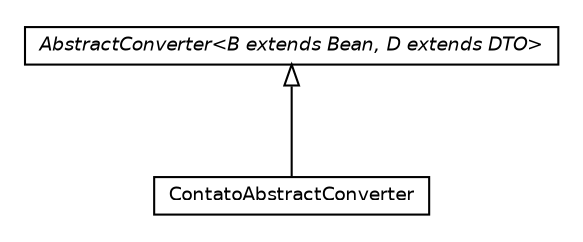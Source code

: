 #!/usr/local/bin/dot
#
# Class diagram 
# Generated by UmlGraph version 4.6 (http://www.spinellis.gr/sw/umlgraph)
#

digraph G {
	edge [fontname="Helvetica",fontsize=10,labelfontname="Helvetica",labelfontsize=10];
	node [fontname="Helvetica",fontsize=10,shape=plaintext];
	// br.net.meditec.server.converter.ContatoAbstractConverter
	c877 [label=<<table border="0" cellborder="1" cellspacing="0" cellpadding="2" port="p" href="./ContatoAbstractConverter.html">
		<tr><td><table border="0" cellspacing="0" cellpadding="1">
			<tr><td> ContatoAbstractConverter </td></tr>
		</table></td></tr>
		</table>>, fontname="Helvetica", fontcolor="black", fontsize=9.0];
	// br.net.meditec.server.converter.AbstractConverter<B extends br.net.meditec.server.model.Bean, D extends br.net.meditec.shared.dto.DTO>
	c878 [label=<<table border="0" cellborder="1" cellspacing="0" cellpadding="2" port="p" href="./AbstractConverter.html">
		<tr><td><table border="0" cellspacing="0" cellpadding="1">
			<tr><td><font face="Helvetica-Oblique"> AbstractConverter&lt;B extends Bean, D extends DTO&gt; </font></td></tr>
		</table></td></tr>
		</table>>, fontname="Helvetica", fontcolor="black", fontsize=9.0];
	//br.net.meditec.server.converter.ContatoAbstractConverter extends br.net.meditec.server.converter.AbstractConverter<br.net.meditec.server.model.Contato, br.net.meditec.shared.dto.ContatoDTO>
	c878:p -> c877:p [dir=back,arrowtail=empty];
}

